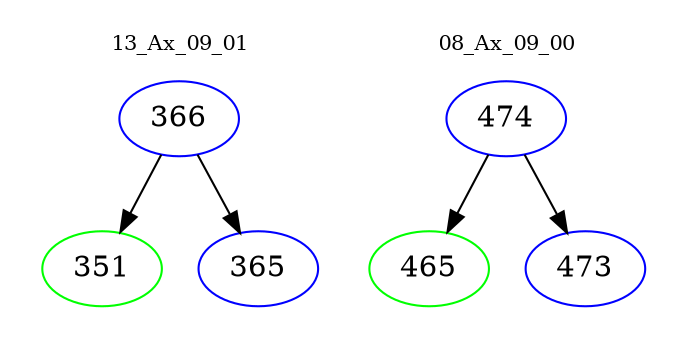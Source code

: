 digraph{
subgraph cluster_0 {
color = white
label = "13_Ax_09_01";
fontsize=10;
T0_366 [label="366", color="blue"]
T0_366 -> T0_351 [color="black"]
T0_351 [label="351", color="green"]
T0_366 -> T0_365 [color="black"]
T0_365 [label="365", color="blue"]
}
subgraph cluster_1 {
color = white
label = "08_Ax_09_00";
fontsize=10;
T1_474 [label="474", color="blue"]
T1_474 -> T1_465 [color="black"]
T1_465 [label="465", color="green"]
T1_474 -> T1_473 [color="black"]
T1_473 [label="473", color="blue"]
}
}
